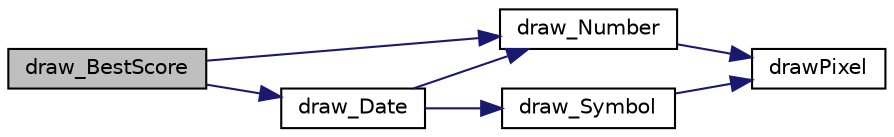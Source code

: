 digraph "draw_BestScore"
{
 // LATEX_PDF_SIZE
  edge [fontname="Helvetica",fontsize="10",labelfontname="Helvetica",labelfontsize="10"];
  node [fontname="Helvetica",fontsize="10",shape=record];
  rankdir="LR";
  Node1 [label="draw_BestScore",height=0.2,width=0.4,color="black", fillcolor="grey75", style="filled", fontcolor="black",tooltip="Draws a specific score in a certain position."];
  Node1 -> Node2 [color="midnightblue",fontsize="10",style="solid",fontname="Helvetica"];
  Node2 [label="draw_Date",height=0.2,width=0.4,color="black", fillcolor="white", style="filled",URL="$_menus_8c.html#aab1921686c12a1657afd75ef82b79ec2",tooltip="Draws a specific date in a certain position."];
  Node2 -> Node3 [color="midnightblue",fontsize="10",style="solid",fontname="Helvetica"];
  Node3 [label="draw_Number",height=0.2,width=0.4,color="black", fillcolor="white", style="filled",URL="$_menus_8c.html#ad6695b0cd150a5b834a17dcaf664c884",tooltip="Draws a specific number in a certain position."];
  Node3 -> Node4 [color="midnightblue",fontsize="10",style="solid",fontname="Helvetica"];
  Node4 [label="drawPixel",height=0.2,width=0.4,color="black", fillcolor="white", style="filled",URL="$_videocard_8c.html#a6091a4bd04596e6e8e39b7dee1e1b118",tooltip="Draws a certain pixel with a specific colour in the secondary buffer."];
  Node2 -> Node5 [color="midnightblue",fontsize="10",style="solid",fontname="Helvetica"];
  Node5 [label="draw_Symbol",height=0.2,width=0.4,color="black", fillcolor="white", style="filled",URL="$_menus_8c.html#add2b6827038a412296d2c160ea053c01",tooltip="Draws a specific symbol in a certain position."];
  Node5 -> Node4 [color="midnightblue",fontsize="10",style="solid",fontname="Helvetica"];
  Node1 -> Node3 [color="midnightblue",fontsize="10",style="solid",fontname="Helvetica"];
}
